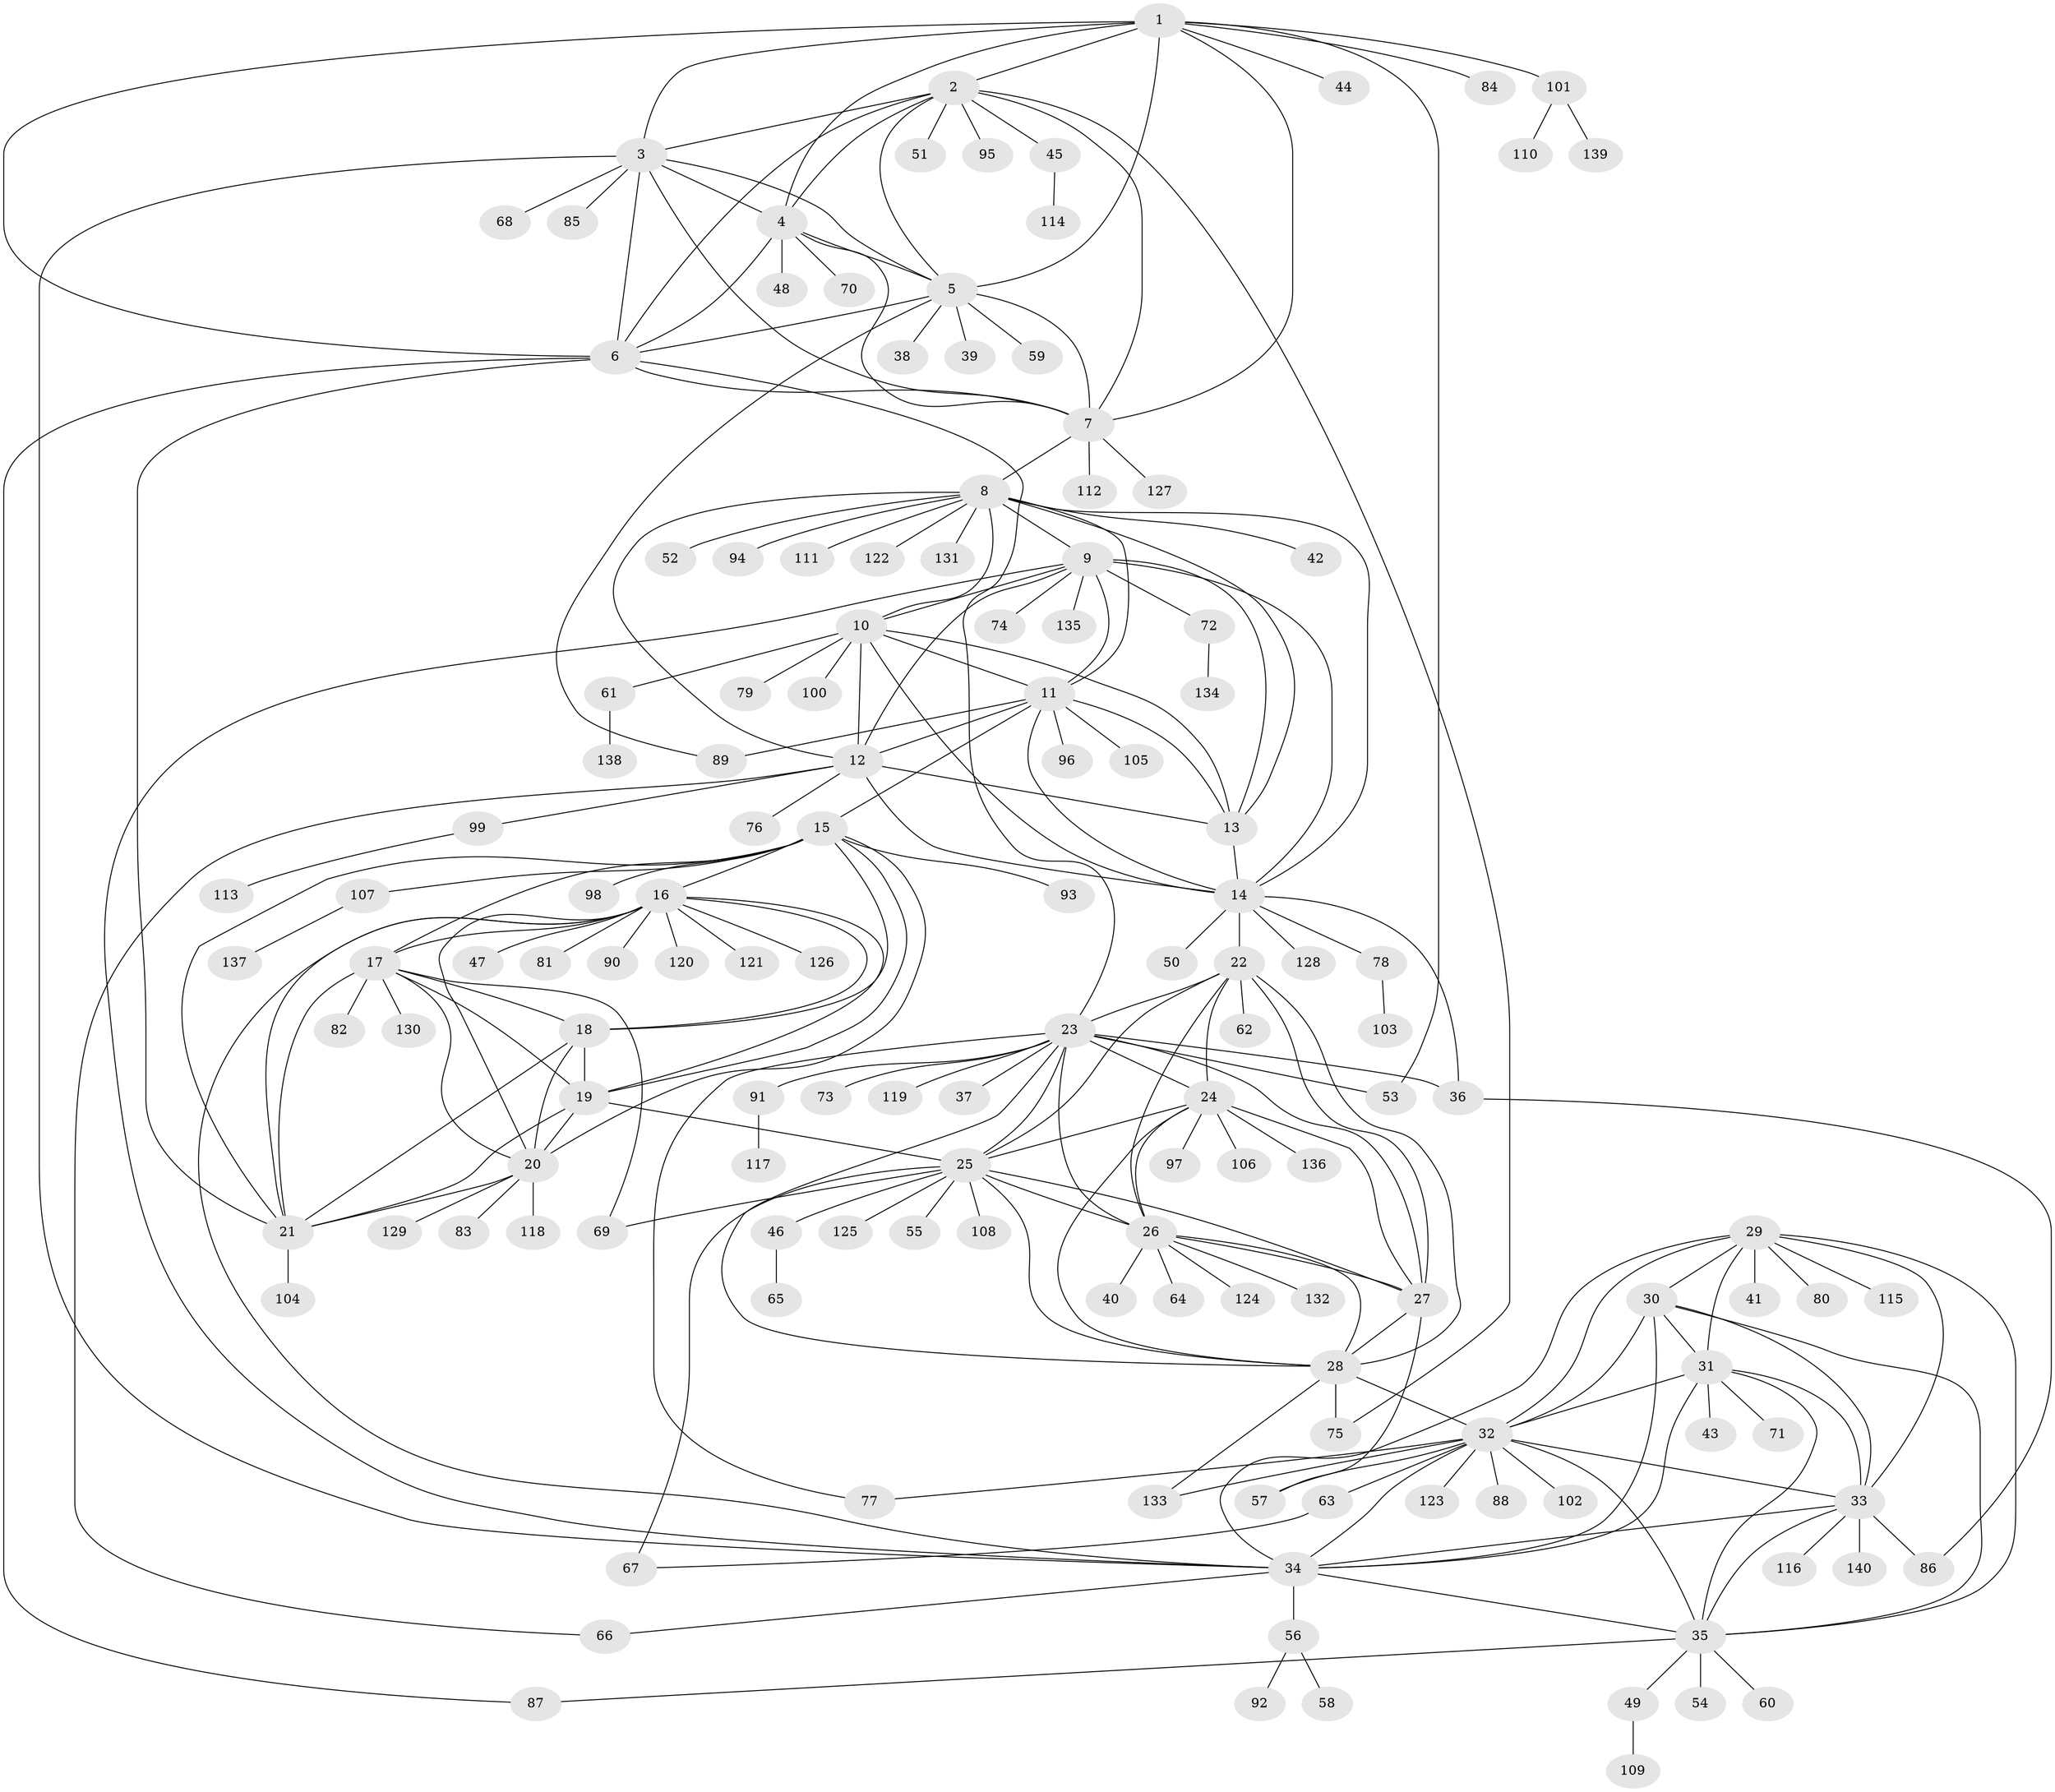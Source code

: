 // Generated by graph-tools (version 1.1) at 2025/26/03/09/25 03:26:38]
// undirected, 140 vertices, 232 edges
graph export_dot {
graph [start="1"]
  node [color=gray90,style=filled];
  1;
  2;
  3;
  4;
  5;
  6;
  7;
  8;
  9;
  10;
  11;
  12;
  13;
  14;
  15;
  16;
  17;
  18;
  19;
  20;
  21;
  22;
  23;
  24;
  25;
  26;
  27;
  28;
  29;
  30;
  31;
  32;
  33;
  34;
  35;
  36;
  37;
  38;
  39;
  40;
  41;
  42;
  43;
  44;
  45;
  46;
  47;
  48;
  49;
  50;
  51;
  52;
  53;
  54;
  55;
  56;
  57;
  58;
  59;
  60;
  61;
  62;
  63;
  64;
  65;
  66;
  67;
  68;
  69;
  70;
  71;
  72;
  73;
  74;
  75;
  76;
  77;
  78;
  79;
  80;
  81;
  82;
  83;
  84;
  85;
  86;
  87;
  88;
  89;
  90;
  91;
  92;
  93;
  94;
  95;
  96;
  97;
  98;
  99;
  100;
  101;
  102;
  103;
  104;
  105;
  106;
  107;
  108;
  109;
  110;
  111;
  112;
  113;
  114;
  115;
  116;
  117;
  118;
  119;
  120;
  121;
  122;
  123;
  124;
  125;
  126;
  127;
  128;
  129;
  130;
  131;
  132;
  133;
  134;
  135;
  136;
  137;
  138;
  139;
  140;
  1 -- 2;
  1 -- 3;
  1 -- 4;
  1 -- 5;
  1 -- 6;
  1 -- 7;
  1 -- 44;
  1 -- 53;
  1 -- 84;
  1 -- 101;
  2 -- 3;
  2 -- 4;
  2 -- 5;
  2 -- 6;
  2 -- 7;
  2 -- 45;
  2 -- 51;
  2 -- 75;
  2 -- 95;
  3 -- 4;
  3 -- 5;
  3 -- 6;
  3 -- 7;
  3 -- 34;
  3 -- 68;
  3 -- 85;
  4 -- 5;
  4 -- 6;
  4 -- 7;
  4 -- 48;
  4 -- 70;
  5 -- 6;
  5 -- 7;
  5 -- 38;
  5 -- 39;
  5 -- 59;
  5 -- 89;
  6 -- 7;
  6 -- 21;
  6 -- 23;
  6 -- 87;
  7 -- 8;
  7 -- 112;
  7 -- 127;
  8 -- 9;
  8 -- 10;
  8 -- 11;
  8 -- 12;
  8 -- 13;
  8 -- 14;
  8 -- 42;
  8 -- 52;
  8 -- 94;
  8 -- 111;
  8 -- 122;
  8 -- 131;
  9 -- 10;
  9 -- 11;
  9 -- 12;
  9 -- 13;
  9 -- 14;
  9 -- 34;
  9 -- 72;
  9 -- 74;
  9 -- 135;
  10 -- 11;
  10 -- 12;
  10 -- 13;
  10 -- 14;
  10 -- 61;
  10 -- 79;
  10 -- 100;
  11 -- 12;
  11 -- 13;
  11 -- 14;
  11 -- 15;
  11 -- 89;
  11 -- 96;
  11 -- 105;
  12 -- 13;
  12 -- 14;
  12 -- 66;
  12 -- 76;
  12 -- 99;
  13 -- 14;
  14 -- 22;
  14 -- 36;
  14 -- 50;
  14 -- 78;
  14 -- 128;
  15 -- 16;
  15 -- 17;
  15 -- 18;
  15 -- 19;
  15 -- 20;
  15 -- 21;
  15 -- 93;
  15 -- 98;
  15 -- 107;
  16 -- 17;
  16 -- 18;
  16 -- 19;
  16 -- 20;
  16 -- 21;
  16 -- 34;
  16 -- 47;
  16 -- 81;
  16 -- 90;
  16 -- 120;
  16 -- 121;
  16 -- 126;
  17 -- 18;
  17 -- 19;
  17 -- 20;
  17 -- 21;
  17 -- 69;
  17 -- 82;
  17 -- 130;
  18 -- 19;
  18 -- 20;
  18 -- 21;
  19 -- 20;
  19 -- 21;
  19 -- 25;
  20 -- 21;
  20 -- 83;
  20 -- 118;
  20 -- 129;
  21 -- 104;
  22 -- 23;
  22 -- 24;
  22 -- 25;
  22 -- 26;
  22 -- 27;
  22 -- 28;
  22 -- 62;
  23 -- 24;
  23 -- 25;
  23 -- 26;
  23 -- 27;
  23 -- 28;
  23 -- 36;
  23 -- 37;
  23 -- 53;
  23 -- 73;
  23 -- 77;
  23 -- 91;
  23 -- 119;
  24 -- 25;
  24 -- 26;
  24 -- 27;
  24 -- 28;
  24 -- 97;
  24 -- 106;
  24 -- 136;
  25 -- 26;
  25 -- 27;
  25 -- 28;
  25 -- 46;
  25 -- 55;
  25 -- 67;
  25 -- 69;
  25 -- 108;
  25 -- 125;
  26 -- 27;
  26 -- 28;
  26 -- 40;
  26 -- 64;
  26 -- 124;
  26 -- 132;
  27 -- 28;
  27 -- 57;
  28 -- 32;
  28 -- 75;
  28 -- 133;
  29 -- 30;
  29 -- 31;
  29 -- 32;
  29 -- 33;
  29 -- 34;
  29 -- 35;
  29 -- 41;
  29 -- 80;
  29 -- 115;
  30 -- 31;
  30 -- 32;
  30 -- 33;
  30 -- 34;
  30 -- 35;
  31 -- 32;
  31 -- 33;
  31 -- 34;
  31 -- 35;
  31 -- 43;
  31 -- 71;
  32 -- 33;
  32 -- 34;
  32 -- 35;
  32 -- 57;
  32 -- 63;
  32 -- 77;
  32 -- 88;
  32 -- 102;
  32 -- 123;
  32 -- 133;
  33 -- 34;
  33 -- 35;
  33 -- 86;
  33 -- 116;
  33 -- 140;
  34 -- 35;
  34 -- 56;
  34 -- 66;
  35 -- 49;
  35 -- 54;
  35 -- 60;
  35 -- 87;
  36 -- 86;
  45 -- 114;
  46 -- 65;
  49 -- 109;
  56 -- 58;
  56 -- 92;
  61 -- 138;
  63 -- 67;
  72 -- 134;
  78 -- 103;
  91 -- 117;
  99 -- 113;
  101 -- 110;
  101 -- 139;
  107 -- 137;
}
